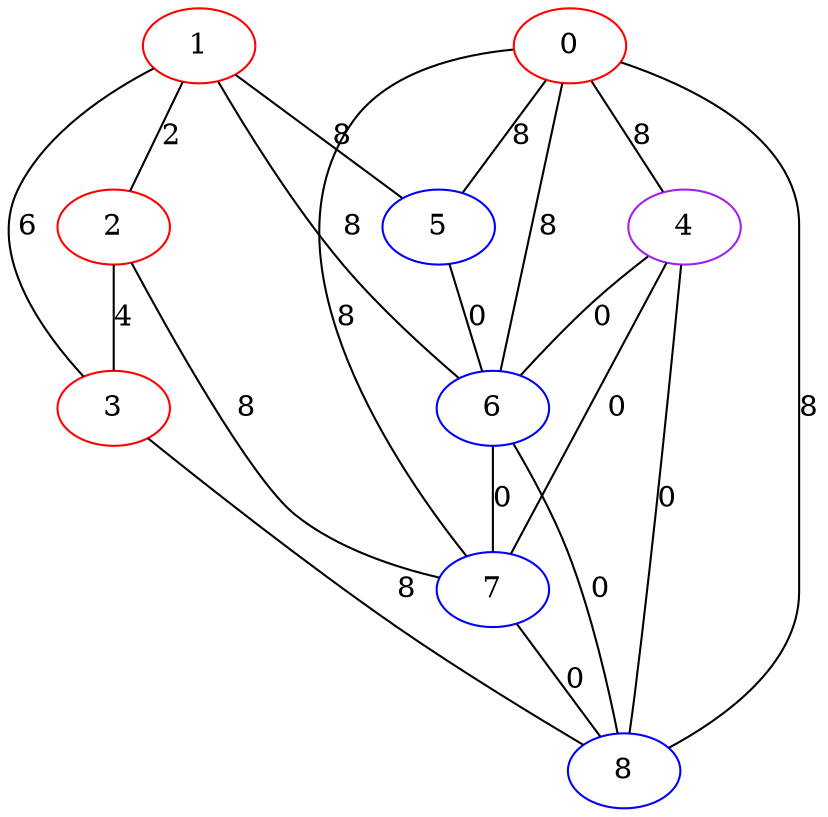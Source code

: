 graph "" {
0 [color=red, weight=1];
1 [color=red, weight=1];
2 [color=red, weight=1];
3 [color=red, weight=1];
4 [color=purple, weight=4];
5 [color=blue, weight=3];
6 [color=blue, weight=3];
7 [color=blue, weight=3];
8 [color=blue, weight=3];
0 -- 8  [key=0, label=8];
0 -- 4  [key=0, label=8];
0 -- 5  [key=0, label=8];
0 -- 6  [key=0, label=8];
0 -- 7  [key=0, label=8];
1 -- 2  [key=0, label=2];
1 -- 3  [key=0, label=6];
1 -- 5  [key=0, label=8];
1 -- 6  [key=0, label=8];
2 -- 3  [key=0, label=4];
2 -- 7  [key=0, label=8];
3 -- 8  [key=0, label=8];
4 -- 8  [key=0, label=0];
4 -- 6  [key=0, label=0];
4 -- 7  [key=0, label=0];
5 -- 6  [key=0, label=0];
6 -- 7  [key=0, label=0];
6 -- 8  [key=0, label=0];
7 -- 8  [key=0, label=0];
}

